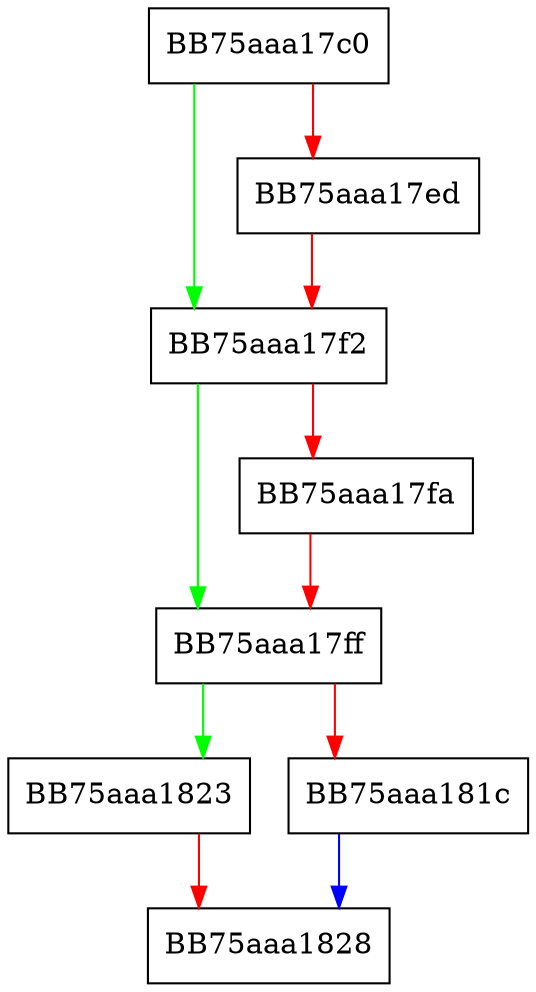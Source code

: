 digraph RpfAPI_UfsGetMetadataStringA {
  node [shape="box"];
  graph [splines=ortho];
  BB75aaa17c0 -> BB75aaa17f2 [color="green"];
  BB75aaa17c0 -> BB75aaa17ed [color="red"];
  BB75aaa17ed -> BB75aaa17f2 [color="red"];
  BB75aaa17f2 -> BB75aaa17ff [color="green"];
  BB75aaa17f2 -> BB75aaa17fa [color="red"];
  BB75aaa17fa -> BB75aaa17ff [color="red"];
  BB75aaa17ff -> BB75aaa1823 [color="green"];
  BB75aaa17ff -> BB75aaa181c [color="red"];
  BB75aaa181c -> BB75aaa1828 [color="blue"];
  BB75aaa1823 -> BB75aaa1828 [color="red"];
}